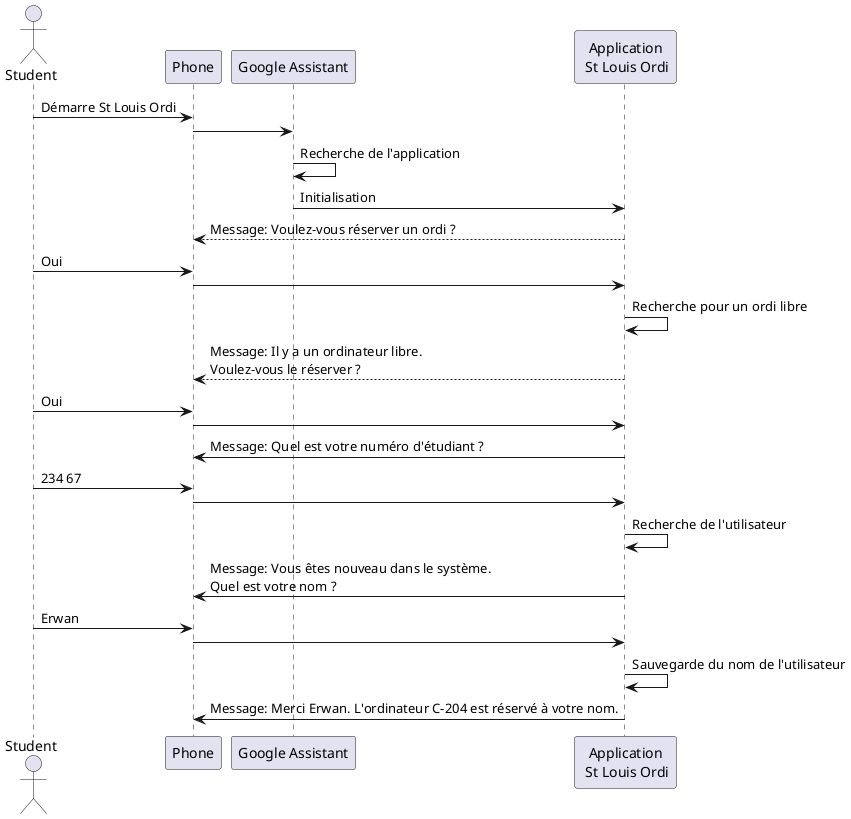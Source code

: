 @startuml Sequence Diagram

Actor Student
Participant Phone
Participant Assistant as "Google Assistant"
Participant Application as "Application\n St Louis Ordi"

Student -> Phone: Démarre St Louis Ordi
Phone -> Assistant
Assistant -> Assistant: Recherche de l'application
Assistant -> Application: Initialisation
Application --> Phone: Message: Voulez-vous réserver un ordi ?

Student -> Phone: Oui
Phone -> Application
Application -> Application: Recherche pour un ordi libre
Application --> Phone: Message: Il y a un ordinateur libre.\nVoulez-vous le réserver ?

Student -> Phone: Oui
Phone -> Application
Application -> Phone: Message: Quel est votre numéro d'étudiant ?

Student -> Phone: 234 67
Phone -> Application
Application -> Application: Recherche de l'utilisateur
Application -> Phone: Message: Vous êtes nouveau dans le système.\nQuel est votre nom ?

Student -> Phone: Erwan
Phone -> Application
Application -> Application: Sauvegarde du nom de l'utilisateur
Application -> Phone: Message: Merci Erwan. L'ordinateur C-204 est réservé à votre nom.

@enduml